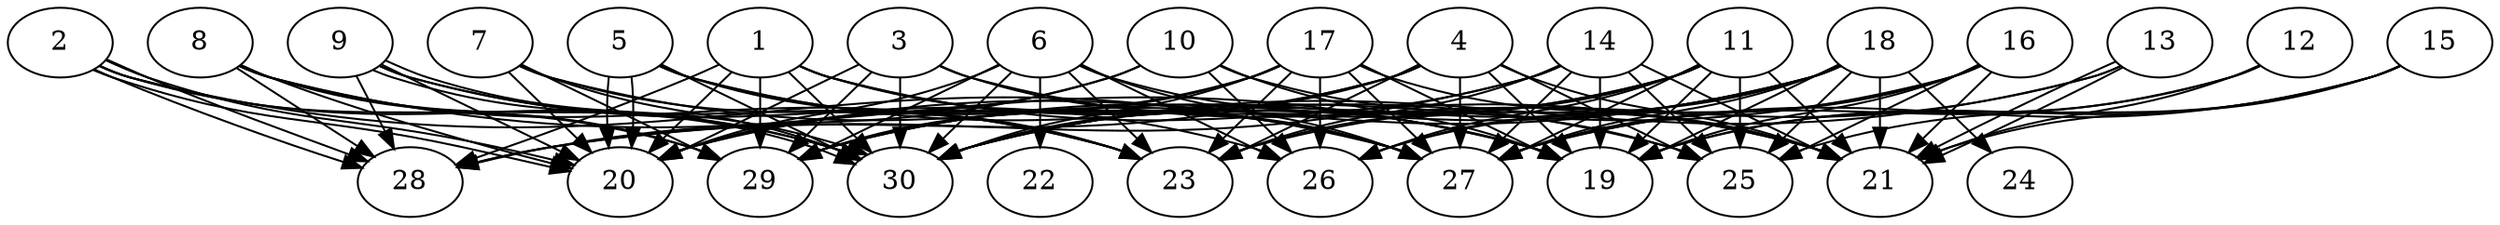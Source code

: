 // DAG automatically generated by daggen at Tue Aug  6 16:27:24 2019
// ./daggen --dot -n 30 --ccr 0.3 --fat 0.8 --regular 0.5 --density 0.8 --mindata 5242880 --maxdata 52428800 
digraph G {
  1 [size="108267520", alpha="0.06", expect_size="32480256"] 
  1 -> 19 [size ="32480256"]
  1 -> 20 [size ="32480256"]
  1 -> 21 [size ="32480256"]
  1 -> 27 [size ="32480256"]
  1 -> 28 [size ="32480256"]
  1 -> 29 [size ="32480256"]
  1 -> 30 [size ="32480256"]
  2 [size="102983680", alpha="0.13", expect_size="30895104"] 
  2 -> 20 [size ="30895104"]
  2 -> 20 [size ="30895104"]
  2 -> 27 [size ="30895104"]
  2 -> 28 [size ="30895104"]
  2 -> 28 [size ="30895104"]
  2 -> 29 [size ="30895104"]
  2 -> 30 [size ="30895104"]
  3 [size="34532693", alpha="0.07", expect_size="10359808"] 
  3 -> 20 [size ="10359808"]
  3 -> 21 [size ="10359808"]
  3 -> 27 [size ="10359808"]
  3 -> 29 [size ="10359808"]
  3 -> 30 [size ="10359808"]
  4 [size="77380267", alpha="0.17", expect_size="23214080"] 
  4 -> 19 [size ="23214080"]
  4 -> 20 [size ="23214080"]
  4 -> 21 [size ="23214080"]
  4 -> 23 [size ="23214080"]
  4 -> 25 [size ="23214080"]
  4 -> 27 [size ="23214080"]
  4 -> 28 [size ="23214080"]
  4 -> 30 [size ="23214080"]
  5 [size="20462933", alpha="0.19", expect_size="6138880"] 
  5 -> 20 [size ="6138880"]
  5 -> 20 [size ="6138880"]
  5 -> 23 [size ="6138880"]
  5 -> 25 [size ="6138880"]
  5 -> 27 [size ="6138880"]
  5 -> 30 [size ="6138880"]
  6 [size="48329387", alpha="0.03", expect_size="14498816"] 
  6 -> 20 [size ="14498816"]
  6 -> 22 [size ="14498816"]
  6 -> 23 [size ="14498816"]
  6 -> 25 [size ="14498816"]
  6 -> 26 [size ="14498816"]
  6 -> 27 [size ="14498816"]
  6 -> 29 [size ="14498816"]
  6 -> 30 [size ="14498816"]
  7 [size="99604480", alpha="0.03", expect_size="29881344"] 
  7 -> 19 [size ="29881344"]
  7 -> 20 [size ="29881344"]
  7 -> 23 [size ="29881344"]
  7 -> 29 [size ="29881344"]
  7 -> 30 [size ="29881344"]
  8 [size="73287680", alpha="0.02", expect_size="21986304"] 
  8 -> 19 [size ="21986304"]
  8 -> 20 [size ="21986304"]
  8 -> 23 [size ="21986304"]
  8 -> 28 [size ="21986304"]
  8 -> 29 [size ="21986304"]
  8 -> 30 [size ="21986304"]
  9 [size="168785920", alpha="0.01", expect_size="50635776"] 
  9 -> 20 [size ="50635776"]
  9 -> 23 [size ="50635776"]
  9 -> 26 [size ="50635776"]
  9 -> 28 [size ="50635776"]
  9 -> 30 [size ="50635776"]
  9 -> 30 [size ="50635776"]
  10 [size="24418987", alpha="0.15", expect_size="7325696"] 
  10 -> 19 [size ="7325696"]
  10 -> 20 [size ="7325696"]
  10 -> 21 [size ="7325696"]
  10 -> 26 [size ="7325696"]
  10 -> 28 [size ="7325696"]
  11 [size="142899200", alpha="0.14", expect_size="42869760"] 
  11 -> 19 [size ="42869760"]
  11 -> 21 [size ="42869760"]
  11 -> 23 [size ="42869760"]
  11 -> 25 [size ="42869760"]
  11 -> 26 [size ="42869760"]
  11 -> 27 [size ="42869760"]
  11 -> 29 [size ="42869760"]
  11 -> 30 [size ="42869760"]
  12 [size="36563627", alpha="0.12", expect_size="10969088"] 
  12 -> 19 [size ="10969088"]
  12 -> 21 [size ="10969088"]
  12 -> 27 [size ="10969088"]
  13 [size="134993920", alpha="0.13", expect_size="40498176"] 
  13 -> 21 [size ="40498176"]
  13 -> 21 [size ="40498176"]
  13 -> 23 [size ="40498176"]
  13 -> 30 [size ="40498176"]
  14 [size="33822720", alpha="0.06", expect_size="10146816"] 
  14 -> 19 [size ="10146816"]
  14 -> 21 [size ="10146816"]
  14 -> 23 [size ="10146816"]
  14 -> 25 [size ="10146816"]
  14 -> 27 [size ="10146816"]
  14 -> 28 [size ="10146816"]
  14 -> 29 [size ="10146816"]
  15 [size="170100053", alpha="0.12", expect_size="51030016"] 
  15 -> 19 [size ="51030016"]
  15 -> 21 [size ="51030016"]
  15 -> 25 [size ="51030016"]
  15 -> 27 [size ="51030016"]
  16 [size="159778133", alpha="0.13", expect_size="47933440"] 
  16 -> 19 [size ="47933440"]
  16 -> 21 [size ="47933440"]
  16 -> 25 [size ="47933440"]
  16 -> 26 [size ="47933440"]
  16 -> 27 [size ="47933440"]
  16 -> 30 [size ="47933440"]
  17 [size="29327360", alpha="0.17", expect_size="8798208"] 
  17 -> 19 [size ="8798208"]
  17 -> 20 [size ="8798208"]
  17 -> 21 [size ="8798208"]
  17 -> 23 [size ="8798208"]
  17 -> 26 [size ="8798208"]
  17 -> 27 [size ="8798208"]
  17 -> 29 [size ="8798208"]
  17 -> 30 [size ="8798208"]
  18 [size="54299307", alpha="0.06", expect_size="16289792"] 
  18 -> 19 [size ="16289792"]
  18 -> 20 [size ="16289792"]
  18 -> 21 [size ="16289792"]
  18 -> 24 [size ="16289792"]
  18 -> 25 [size ="16289792"]
  18 -> 26 [size ="16289792"]
  18 -> 27 [size ="16289792"]
  18 -> 29 [size ="16289792"]
  18 -> 30 [size ="16289792"]
  19 [size="67775147", alpha="0.02", expect_size="20332544"] 
  20 [size="73523200", alpha="0.09", expect_size="22056960"] 
  21 [size="33894400", alpha="0.07", expect_size="10168320"] 
  22 [size="147609600", alpha="0.16", expect_size="44282880"] 
  23 [size="86845440", alpha="0.07", expect_size="26053632"] 
  24 [size="30781440", alpha="0.06", expect_size="9234432"] 
  25 [size="80264533", alpha="0.05", expect_size="24079360"] 
  26 [size="18650453", alpha="0.08", expect_size="5595136"] 
  27 [size="124173653", alpha="0.01", expect_size="37252096"] 
  28 [size="100594347", alpha="0.02", expect_size="30178304"] 
  29 [size="148097707", alpha="0.01", expect_size="44429312"] 
  30 [size="166526293", alpha="0.02", expect_size="49957888"] 
}
